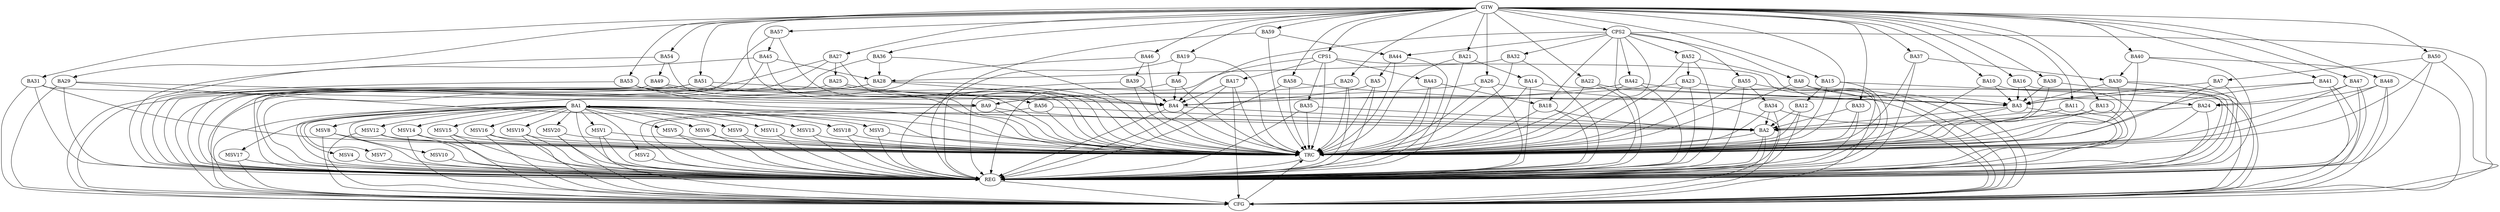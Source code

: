 strict digraph G {
  BA1 [ label="BA1" ];
  BA2 [ label="BA2" ];
  BA3 [ label="BA3" ];
  BA4 [ label="BA4" ];
  BA5 [ label="BA5" ];
  BA6 [ label="BA6" ];
  BA7 [ label="BA7" ];
  BA8 [ label="BA8" ];
  BA9 [ label="BA9" ];
  BA10 [ label="BA10" ];
  BA11 [ label="BA11" ];
  BA12 [ label="BA12" ];
  BA13 [ label="BA13" ];
  BA14 [ label="BA14" ];
  BA15 [ label="BA15" ];
  BA16 [ label="BA16" ];
  BA17 [ label="BA17" ];
  BA18 [ label="BA18" ];
  BA19 [ label="BA19" ];
  BA20 [ label="BA20" ];
  BA21 [ label="BA21" ];
  BA22 [ label="BA22" ];
  BA23 [ label="BA23" ];
  BA24 [ label="BA24" ];
  BA25 [ label="BA25" ];
  BA26 [ label="BA26" ];
  BA27 [ label="BA27" ];
  BA28 [ label="BA28" ];
  BA29 [ label="BA29" ];
  BA30 [ label="BA30" ];
  BA31 [ label="BA31" ];
  BA32 [ label="BA32" ];
  BA33 [ label="BA33" ];
  BA34 [ label="BA34" ];
  BA35 [ label="BA35" ];
  BA36 [ label="BA36" ];
  BA37 [ label="BA37" ];
  BA38 [ label="BA38" ];
  BA39 [ label="BA39" ];
  BA40 [ label="BA40" ];
  BA41 [ label="BA41" ];
  BA42 [ label="BA42" ];
  BA43 [ label="BA43" ];
  BA44 [ label="BA44" ];
  BA45 [ label="BA45" ];
  BA46 [ label="BA46" ];
  BA47 [ label="BA47" ];
  BA48 [ label="BA48" ];
  BA49 [ label="BA49" ];
  BA50 [ label="BA50" ];
  BA51 [ label="BA51" ];
  BA52 [ label="BA52" ];
  BA53 [ label="BA53" ];
  BA54 [ label="BA54" ];
  BA55 [ label="BA55" ];
  BA56 [ label="BA56" ];
  BA57 [ label="BA57" ];
  BA58 [ label="BA58" ];
  BA59 [ label="BA59" ];
  CPS1 [ label="CPS1" ];
  CPS2 [ label="CPS2" ];
  GTW [ label="GTW" ];
  REG [ label="REG" ];
  CFG [ label="CFG" ];
  TRC [ label="TRC" ];
  MSV1 [ label="MSV1" ];
  MSV2 [ label="MSV2" ];
  MSV3 [ label="MSV3" ];
  MSV4 [ label="MSV4" ];
  MSV5 [ label="MSV5" ];
  MSV6 [ label="MSV6" ];
  MSV7 [ label="MSV7" ];
  MSV8 [ label="MSV8" ];
  MSV9 [ label="MSV9" ];
  MSV10 [ label="MSV10" ];
  MSV11 [ label="MSV11" ];
  MSV12 [ label="MSV12" ];
  MSV13 [ label="MSV13" ];
  MSV14 [ label="MSV14" ];
  MSV15 [ label="MSV15" ];
  MSV16 [ label="MSV16" ];
  MSV17 [ label="MSV17" ];
  MSV18 [ label="MSV18" ];
  MSV19 [ label="MSV19" ];
  MSV20 [ label="MSV20" ];
  BA1 -> BA2;
  BA2 -> BA1;
  BA3 -> BA2;
  BA4 -> BA2;
  BA5 -> BA4;
  BA6 -> BA4;
  BA7 -> BA3;
  BA8 -> BA3;
  BA9 -> BA2;
  BA10 -> BA3;
  BA11 -> BA2;
  BA12 -> BA2;
  BA13 -> BA2;
  BA14 -> BA3;
  BA15 -> BA12;
  BA16 -> BA3;
  BA17 -> BA4;
  BA18 -> BA2;
  BA19 -> BA6;
  BA20 -> BA9;
  BA21 -> BA14;
  BA22 -> BA3;
  BA23 -> BA4;
  BA24 -> BA2;
  BA25 -> BA4;
  BA26 -> BA9;
  BA27 -> BA25;
  BA28 -> BA4;
  BA29 -> BA9;
  BA30 -> BA3;
  BA31 -> BA9;
  BA32 -> BA28;
  BA33 -> BA2;
  BA34 -> BA2;
  BA35 -> BA2;
  BA36 -> BA28;
  BA37 -> BA30;
  BA38 -> BA3;
  BA39 -> BA4;
  BA40 -> BA30;
  BA41 -> BA3;
  BA42 -> BA4;
  BA43 -> BA18;
  BA44 -> BA5;
  BA45 -> BA28;
  BA46 -> BA39;
  BA47 -> BA24;
  BA48 -> BA24;
  BA49 -> BA3;
  BA50 -> BA7;
  BA51 -> BA4;
  BA52 -> BA23;
  BA53 -> BA4;
  BA54 -> BA49;
  BA55 -> BA34;
  BA56 -> BA2;
  BA57 -> BA45;
  BA58 -> BA24;
  BA59 -> BA44;
  CPS1 -> BA43;
  CPS1 -> BA17;
  CPS1 -> BA35;
  CPS2 -> BA44;
  CPS2 -> BA4;
  CPS2 -> BA8;
  CPS2 -> BA55;
  CPS2 -> BA32;
  CPS2 -> BA42;
  CPS2 -> BA52;
  CPS2 -> BA18;
  GTW -> BA10;
  GTW -> BA11;
  GTW -> BA13;
  GTW -> BA15;
  GTW -> BA16;
  GTW -> BA19;
  GTW -> BA20;
  GTW -> BA21;
  GTW -> BA22;
  GTW -> BA26;
  GTW -> BA27;
  GTW -> BA29;
  GTW -> BA31;
  GTW -> BA33;
  GTW -> BA36;
  GTW -> BA37;
  GTW -> BA38;
  GTW -> BA40;
  GTW -> BA41;
  GTW -> BA46;
  GTW -> BA47;
  GTW -> BA48;
  GTW -> BA50;
  GTW -> BA51;
  GTW -> BA53;
  GTW -> BA54;
  GTW -> BA56;
  GTW -> BA57;
  GTW -> BA58;
  GTW -> BA59;
  GTW -> CPS1;
  GTW -> CPS2;
  BA1 -> REG;
  BA2 -> REG;
  BA3 -> REG;
  BA4 -> REG;
  BA5 -> REG;
  BA6 -> REG;
  BA7 -> REG;
  BA8 -> REG;
  BA9 -> REG;
  BA10 -> REG;
  BA11 -> REG;
  BA12 -> REG;
  BA13 -> REG;
  BA14 -> REG;
  BA15 -> REG;
  BA16 -> REG;
  BA17 -> REG;
  BA18 -> REG;
  BA19 -> REG;
  BA20 -> REG;
  BA21 -> REG;
  BA22 -> REG;
  BA23 -> REG;
  BA24 -> REG;
  BA25 -> REG;
  BA26 -> REG;
  BA27 -> REG;
  BA28 -> REG;
  BA29 -> REG;
  BA30 -> REG;
  BA31 -> REG;
  BA32 -> REG;
  BA33 -> REG;
  BA34 -> REG;
  BA35 -> REG;
  BA36 -> REG;
  BA37 -> REG;
  BA38 -> REG;
  BA39 -> REG;
  BA40 -> REG;
  BA41 -> REG;
  BA42 -> REG;
  BA43 -> REG;
  BA44 -> REG;
  BA45 -> REG;
  BA46 -> REG;
  BA47 -> REG;
  BA48 -> REG;
  BA49 -> REG;
  BA50 -> REG;
  BA51 -> REG;
  BA52 -> REG;
  BA53 -> REG;
  BA54 -> REG;
  BA55 -> REG;
  BA56 -> REG;
  BA57 -> REG;
  BA58 -> REG;
  BA59 -> REG;
  CPS1 -> REG;
  CPS2 -> REG;
  BA55 -> CFG;
  BA45 -> CFG;
  BA34 -> CFG;
  BA51 -> CFG;
  BA1 -> CFG;
  BA23 -> CFG;
  CPS2 -> CFG;
  BA41 -> CFG;
  BA31 -> CFG;
  BA28 -> CFG;
  BA2 -> CFG;
  BA40 -> CFG;
  BA30 -> CFG;
  BA50 -> CFG;
  BA42 -> CFG;
  BA26 -> CFG;
  BA48 -> CFG;
  CPS1 -> CFG;
  BA27 -> CFG;
  BA17 -> CFG;
  BA29 -> CFG;
  BA52 -> CFG;
  BA15 -> CFG;
  BA47 -> CFG;
  BA8 -> CFG;
  REG -> CFG;
  BA1 -> TRC;
  BA2 -> TRC;
  BA3 -> TRC;
  BA4 -> TRC;
  BA5 -> TRC;
  BA6 -> TRC;
  BA7 -> TRC;
  BA8 -> TRC;
  BA9 -> TRC;
  BA10 -> TRC;
  BA11 -> TRC;
  BA12 -> TRC;
  BA13 -> TRC;
  BA14 -> TRC;
  BA15 -> TRC;
  BA16 -> TRC;
  BA17 -> TRC;
  BA18 -> TRC;
  BA19 -> TRC;
  BA20 -> TRC;
  BA21 -> TRC;
  BA22 -> TRC;
  BA23 -> TRC;
  BA24 -> TRC;
  BA25 -> TRC;
  BA26 -> TRC;
  BA27 -> TRC;
  BA28 -> TRC;
  BA29 -> TRC;
  BA30 -> TRC;
  BA31 -> TRC;
  BA32 -> TRC;
  BA33 -> TRC;
  BA34 -> TRC;
  BA35 -> TRC;
  BA36 -> TRC;
  BA37 -> TRC;
  BA38 -> TRC;
  BA39 -> TRC;
  BA40 -> TRC;
  BA41 -> TRC;
  BA42 -> TRC;
  BA43 -> TRC;
  BA44 -> TRC;
  BA45 -> TRC;
  BA46 -> TRC;
  BA47 -> TRC;
  BA48 -> TRC;
  BA49 -> TRC;
  BA50 -> TRC;
  BA51 -> TRC;
  BA52 -> TRC;
  BA53 -> TRC;
  BA54 -> TRC;
  BA55 -> TRC;
  BA56 -> TRC;
  BA57 -> TRC;
  BA58 -> TRC;
  BA59 -> TRC;
  CPS1 -> TRC;
  CPS2 -> TRC;
  GTW -> TRC;
  CFG -> TRC;
  TRC -> REG;
  BA1 -> MSV1;
  BA1 -> MSV2;
  BA1 -> MSV3;
  MSV1 -> REG;
  MSV1 -> TRC;
  MSV1 -> CFG;
  MSV2 -> REG;
  MSV3 -> REG;
  MSV3 -> TRC;
  BA1 -> MSV4;
  BA1 -> MSV5;
  BA1 -> MSV6;
  BA1 -> MSV7;
  MSV4 -> REG;
  MSV5 -> REG;
  MSV5 -> TRC;
  MSV6 -> REG;
  MSV6 -> TRC;
  MSV7 -> REG;
  BA1 -> MSV8;
  MSV8 -> REG;
  MSV8 -> TRC;
  MSV8 -> CFG;
  BA1 -> MSV9;
  MSV9 -> REG;
  MSV9 -> TRC;
  BA1 -> MSV10;
  MSV10 -> REG;
  BA1 -> MSV11;
  BA1 -> MSV12;
  MSV11 -> REG;
  MSV11 -> TRC;
  MSV12 -> REG;
  MSV12 -> TRC;
  MSV12 -> CFG;
  BA1 -> MSV13;
  MSV13 -> REG;
  MSV13 -> TRC;
  BA1 -> MSV14;
  MSV14 -> REG;
  MSV14 -> TRC;
  MSV14 -> CFG;
  BA1 -> MSV15;
  BA1 -> MSV16;
  MSV15 -> REG;
  MSV15 -> TRC;
  MSV15 -> CFG;
  MSV16 -> REG;
  MSV16 -> TRC;
  MSV16 -> CFG;
  BA1 -> MSV17;
  MSV17 -> REG;
  MSV17 -> CFG;
  BA1 -> MSV18;
  MSV18 -> REG;
  MSV18 -> TRC;
  BA1 -> MSV19;
  BA1 -> MSV20;
  MSV19 -> REG;
  MSV19 -> TRC;
  MSV19 -> CFG;
  MSV20 -> REG;
  MSV20 -> TRC;
  MSV20 -> CFG;
}
